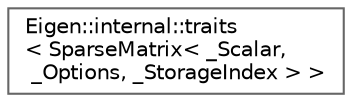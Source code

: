 digraph "Graphical Class Hierarchy"
{
 // LATEX_PDF_SIZE
  bgcolor="transparent";
  edge [fontname=Helvetica,fontsize=10,labelfontname=Helvetica,labelfontsize=10];
  node [fontname=Helvetica,fontsize=10,shape=box,height=0.2,width=0.4];
  rankdir="LR";
  Node0 [id="Node000000",label="Eigen::internal::traits\l\< SparseMatrix\< _Scalar,\l _Options, _StorageIndex \> \>",height=0.2,width=0.4,color="grey40", fillcolor="white", style="filled",URL="$structEigen_1_1internal_1_1traits_3_01SparseMatrix_3_01__Scalar_00_01__Options_00_01__StorageIndex_01_4_01_4.html",tooltip=" "];
}
